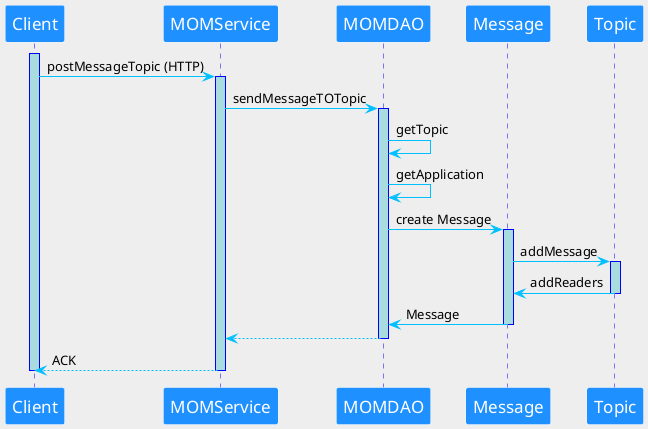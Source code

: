 @startuml Diagramme_Interaction-postMessageTopic

skinparam backgroundColor #EEEEEE

skinparam sequence {
ArrowColor DeepSkyBlue
ActorBorderColor DeepSkyBlue
LifeLineBorderColor blue
LifeLineBackgroundColor #A9DCDF

ParticipantBorderColor white
ParticipantBackgroundColor DodgerBlue
ParticipantFontName Impact
ParticipantFontSize 17
ParticipantFontColor white
}

participant Client
activate Client
Client -> MOMService: postMessageTopic (HTTP)
activate MOMService

MOMService -> MOMDAO: sendMessageTOTopic
activate MOMDAO

MOMDAO -> MOMDAO: getTopic
MOMDAO -> MOMDAO: getApplication

MOMDAO -> Message: create Message
activate Message

Message -> Topic: addMessage
activate Topic

Topic -> Message: addReaders
deactivate Topic

Message -> MOMDAO: Message
deactivate Message


deactivate Topic
MOMDAO --> MOMService
deactivate MOMDAO
MOMService --> Client: ACK
deactivate MOMService
deactivate Client


@enduml

'alt successful case
'else something
'end